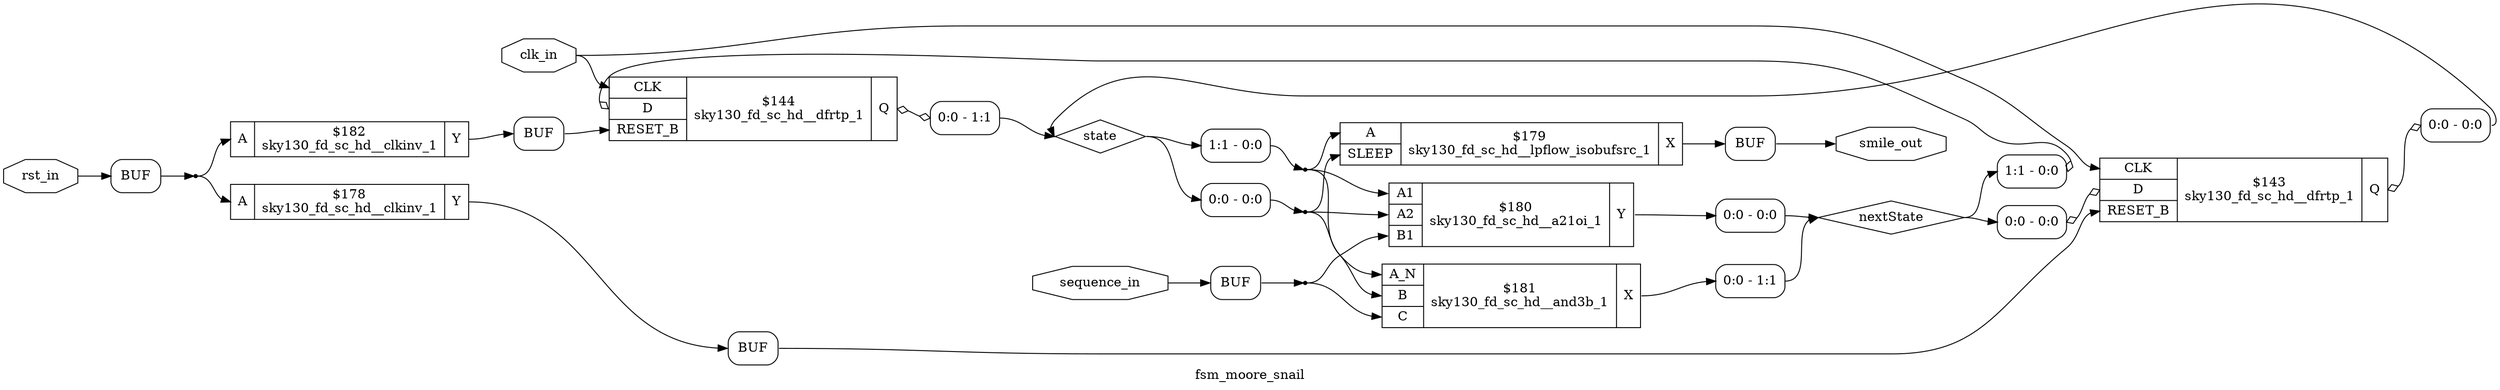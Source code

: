 digraph "fsm_moore_snail" {
label="fsm_moore_snail";
rankdir="LR";
remincross=true;
n20 [ shape=octagon, label="clk_in", color="black", fontcolor="black" ];
n21 [ shape=diamond, label="nextState", color="black", fontcolor="black" ];
n22 [ shape=octagon, label="rst_in", color="black", fontcolor="black" ];
n23 [ shape=octagon, label="sequence_in", color="black", fontcolor="black" ];
n24 [ shape=octagon, label="smile_out", color="black", fontcolor="black" ];
n25 [ shape=diamond, label="state", color="black", fontcolor="black" ];
c28 [ shape=record, label="{{<p26> A}|$178\nsky130_fd_sc_hd__clkinv_1|{<p27> Y}}" ];
c31 [ shape=record, label="{{<p26> A|<p29> SLEEP}|$179\nsky130_fd_sc_hd__lpflow_isobufsrc_1|{<p30> X}}" ];
c35 [ shape=record, label="{{<p32> A1|<p33> A2|<p34> B1}|$180\nsky130_fd_sc_hd__a21oi_1|{<p27> Y}}" ];
c39 [ shape=record, label="{{<p36> A_N|<p37> B|<p38> C}|$181\nsky130_fd_sc_hd__and3b_1|{<p30> X}}" ];
c40 [ shape=record, label="{{<p26> A}|$182\nsky130_fd_sc_hd__clkinv_1|{<p27> Y}}" ];
c45 [ shape=record, label="{{<p41> CLK|<p42> D|<p43> RESET_B}|$144\nsky130_fd_sc_hd__dfrtp_1|{<p44> Q}}" ];
x0 [ shape=record, style=rounded, label="<s0> 0:0 - 1:1 " ];
c45:p44:e -> x0:w [arrowhead=odiamond, arrowtail=odiamond, dir=both, color="black", label=""];
x1 [ shape=record, style=rounded, label="<s0> 1:1 - 0:0 " ];
x1:e -> c45:p42:w [arrowhead=odiamond, arrowtail=odiamond, dir=both, color="black", label=""];
c46 [ shape=record, label="{{<p41> CLK|<p42> D|<p43> RESET_B}|$143\nsky130_fd_sc_hd__dfrtp_1|{<p44> Q}}" ];
x2 [ shape=record, style=rounded, label="<s0> 0:0 - 0:0 " ];
c46:p44:e -> x2:w [arrowhead=odiamond, arrowtail=odiamond, dir=both, color="black", label=""];
x3 [ shape=record, style=rounded, label="<s0> 0:0 - 0:0 " ];
x3:e -> c46:p42:w [arrowhead=odiamond, arrowtail=odiamond, dir=both, color="black", label=""];
x4 [shape=box, style=rounded, label="BUF"];
x5 [shape=box, style=rounded, label="BUF"];
x6 [ shape=record, style=rounded, label="<s0> 1:1 - 0:0 " ];
x7 [ shape=record, style=rounded, label="<s0> 0:0 - 0:0 " ];
x8 [shape=box, style=rounded, label="BUF"];
x9 [shape=box, style=rounded, label="BUF"];
x10 [ shape=record, style=rounded, label="<s0> 0:0 - 0:0 " ];
x11 [ shape=record, style=rounded, label="<s0> 0:0 - 1:1 " ];
x12 [shape=box, style=rounded, label="BUF"];
n1 [ shape=point ];
x4:e:e -> n1:w [color="black", label=""];
n1:e -> c28:p26:w [color="black", label=""];
n1:e -> c40:p26:w [color="black", label=""];
x12:e:e -> c45:p43:w [color="black", label=""];
x5:e:e -> c46:p43:w [color="black", label=""];
n2 [ shape=point ];
x6:e -> n2:w [color="black", label=""];
n2:e -> c31:p26:w [color="black", label=""];
n2:e -> c35:p32:w [color="black", label=""];
n2:e -> c39:p36:w [color="black", label=""];
n20:e -> c45:p41:w [color="black", label=""];
n20:e -> c46:p41:w [color="black", label=""];
x10:s0:e -> n21:w [color="black", label=""];
x11:s0:e -> n21:w [color="black", label=""];
n21:e -> x1:s0:w [color="black", label=""];
n21:e -> x3:s0:w [color="black", label=""];
n22:e -> x4:w:w [color="black", label=""];
n23:e -> x9:w:w [color="black", label=""];
x8:e:e -> n24:w [color="black", label=""];
x0:s0:e -> n25:w [color="black", label=""];
x2:s0:e -> n25:w [color="black", label=""];
n25:e -> x6:s0:w [color="black", label=""];
n25:e -> x7:s0:w [color="black", label=""];
n3 [ shape=point ];
x7:e -> n3:w [color="black", label=""];
n3:e -> c31:p29:w [color="black", label=""];
n3:e -> c35:p33:w [color="black", label=""];
n3:e -> c39:p37:w [color="black", label=""];
n4 [ shape=point ];
x9:e:e -> n4:w [color="black", label=""];
n4:e -> c35:p34:w [color="black", label=""];
n4:e -> c39:p38:w [color="black", label=""];
c28:p27:e -> x5:w:w [color="black", label=""];
c31:p30:e -> x8:w:w [color="black", label=""];
c35:p27:e -> x10:w [color="black", label=""];
c39:p30:e -> x11:w [color="black", label=""];
c40:p27:e -> x12:w:w [color="black", label=""];
}
